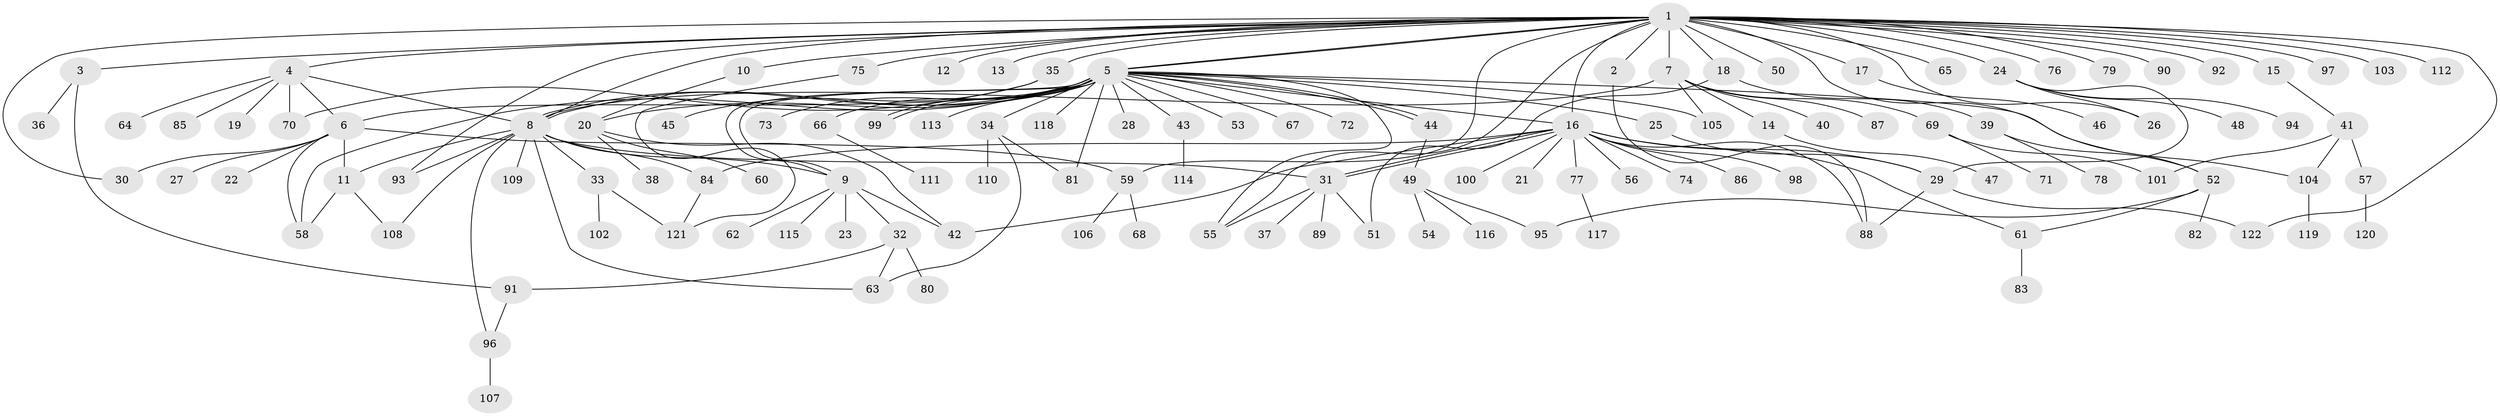 // Generated by graph-tools (version 1.1) at 2025/01/03/09/25 03:01:39]
// undirected, 122 vertices, 168 edges
graph export_dot {
graph [start="1"]
  node [color=gray90,style=filled];
  1;
  2;
  3;
  4;
  5;
  6;
  7;
  8;
  9;
  10;
  11;
  12;
  13;
  14;
  15;
  16;
  17;
  18;
  19;
  20;
  21;
  22;
  23;
  24;
  25;
  26;
  27;
  28;
  29;
  30;
  31;
  32;
  33;
  34;
  35;
  36;
  37;
  38;
  39;
  40;
  41;
  42;
  43;
  44;
  45;
  46;
  47;
  48;
  49;
  50;
  51;
  52;
  53;
  54;
  55;
  56;
  57;
  58;
  59;
  60;
  61;
  62;
  63;
  64;
  65;
  66;
  67;
  68;
  69;
  70;
  71;
  72;
  73;
  74;
  75;
  76;
  77;
  78;
  79;
  80;
  81;
  82;
  83;
  84;
  85;
  86;
  87;
  88;
  89;
  90;
  91;
  92;
  93;
  94;
  95;
  96;
  97;
  98;
  99;
  100;
  101;
  102;
  103;
  104;
  105;
  106;
  107;
  108;
  109;
  110;
  111;
  112;
  113;
  114;
  115;
  116;
  117;
  118;
  119;
  120;
  121;
  122;
  1 -- 2;
  1 -- 3;
  1 -- 4;
  1 -- 5;
  1 -- 5;
  1 -- 7;
  1 -- 8;
  1 -- 10;
  1 -- 12;
  1 -- 13;
  1 -- 15;
  1 -- 16;
  1 -- 17;
  1 -- 18;
  1 -- 24;
  1 -- 26;
  1 -- 30;
  1 -- 35;
  1 -- 50;
  1 -- 52;
  1 -- 55;
  1 -- 59;
  1 -- 65;
  1 -- 75;
  1 -- 76;
  1 -- 79;
  1 -- 90;
  1 -- 92;
  1 -- 93;
  1 -- 97;
  1 -- 103;
  1 -- 112;
  1 -- 122;
  2 -- 88;
  3 -- 36;
  3 -- 91;
  4 -- 6;
  4 -- 8;
  4 -- 19;
  4 -- 64;
  4 -- 70;
  4 -- 85;
  5 -- 6;
  5 -- 8;
  5 -- 8;
  5 -- 9;
  5 -- 9;
  5 -- 16;
  5 -- 20;
  5 -- 25;
  5 -- 28;
  5 -- 34;
  5 -- 43;
  5 -- 44;
  5 -- 44;
  5 -- 53;
  5 -- 55;
  5 -- 58;
  5 -- 66;
  5 -- 67;
  5 -- 72;
  5 -- 73;
  5 -- 81;
  5 -- 99;
  5 -- 99;
  5 -- 104;
  5 -- 105;
  5 -- 113;
  5 -- 118;
  6 -- 11;
  6 -- 22;
  6 -- 27;
  6 -- 30;
  6 -- 58;
  6 -- 59;
  7 -- 8;
  7 -- 14;
  7 -- 40;
  7 -- 69;
  7 -- 87;
  7 -- 105;
  8 -- 9;
  8 -- 11;
  8 -- 31;
  8 -- 33;
  8 -- 63;
  8 -- 84;
  8 -- 93;
  8 -- 96;
  8 -- 108;
  8 -- 109;
  9 -- 23;
  9 -- 32;
  9 -- 42;
  9 -- 62;
  9 -- 115;
  10 -- 20;
  11 -- 58;
  11 -- 108;
  14 -- 47;
  15 -- 41;
  16 -- 21;
  16 -- 29;
  16 -- 31;
  16 -- 31;
  16 -- 42;
  16 -- 56;
  16 -- 61;
  16 -- 74;
  16 -- 77;
  16 -- 84;
  16 -- 86;
  16 -- 88;
  16 -- 98;
  16 -- 100;
  17 -- 46;
  18 -- 39;
  18 -- 51;
  20 -- 38;
  20 -- 42;
  20 -- 60;
  24 -- 26;
  24 -- 29;
  24 -- 48;
  24 -- 94;
  25 -- 29;
  29 -- 88;
  29 -- 122;
  31 -- 37;
  31 -- 51;
  31 -- 55;
  31 -- 89;
  32 -- 63;
  32 -- 80;
  32 -- 91;
  33 -- 102;
  33 -- 121;
  34 -- 63;
  34 -- 81;
  34 -- 110;
  35 -- 45;
  35 -- 70;
  39 -- 52;
  39 -- 78;
  41 -- 57;
  41 -- 101;
  41 -- 104;
  43 -- 114;
  44 -- 49;
  49 -- 54;
  49 -- 95;
  49 -- 116;
  52 -- 61;
  52 -- 82;
  52 -- 95;
  57 -- 120;
  59 -- 68;
  59 -- 106;
  61 -- 83;
  66 -- 111;
  69 -- 71;
  69 -- 101;
  75 -- 121;
  77 -- 117;
  84 -- 121;
  91 -- 96;
  96 -- 107;
  104 -- 119;
}
